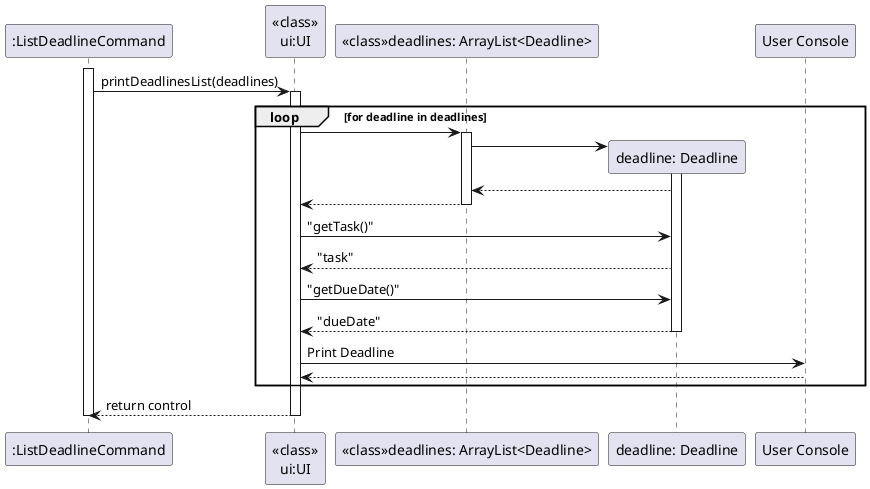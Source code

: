 @startuml
'https://plantuml.com/sequence-diagram

activate ":ListDeadlineCommand"

":ListDeadlineCommand" -> "<<class>>\nui:UI" : printDeadlinesList(deadlines)
activate "<<class>>\nui:UI"

loop for deadline in deadlines

    "<<class>>\nui:UI" -> "<<class>>deadlines: ArrayList<Deadline>"
     activate "<<class>>deadlines: ArrayList<Deadline>"
     create "deadline: Deadline"
     "<<class>>deadlines: ArrayList<Deadline>" -> "deadline: Deadline"
     activate "deadline: Deadline"
     "<<class>>deadlines: ArrayList<Deadline>" <-- "deadline: Deadline"
     "<<class>>\nui:UI" <-- "<<class>>deadlines: ArrayList<Deadline>"
     deactivate "<<class>>deadlines: ArrayList<Deadline>"

     "<<class>>\nui:UI" -> "deadline: Deadline": "getTask()"
     "<<class>>\nui:UI" <-- "deadline: Deadline": "task"

     "<<class>>\nui:UI" -> "deadline: Deadline": "getDueDate()"
     "<<class>>\nui:UI" <-- "deadline: Deadline": "dueDate"
     deactivate "deadline: Deadline"

     "<<class>>\nui:UI" -> "User Console" : Print Deadline
     "<<class>>\nui:UI" <-- "User Console"

end

"<<class>>\nui:UI" --> ":ListDeadlineCommand" : return control
deactivate "<<class>>\nui:UI"
deactivate ":ListDeadlineCommand"
@enduml